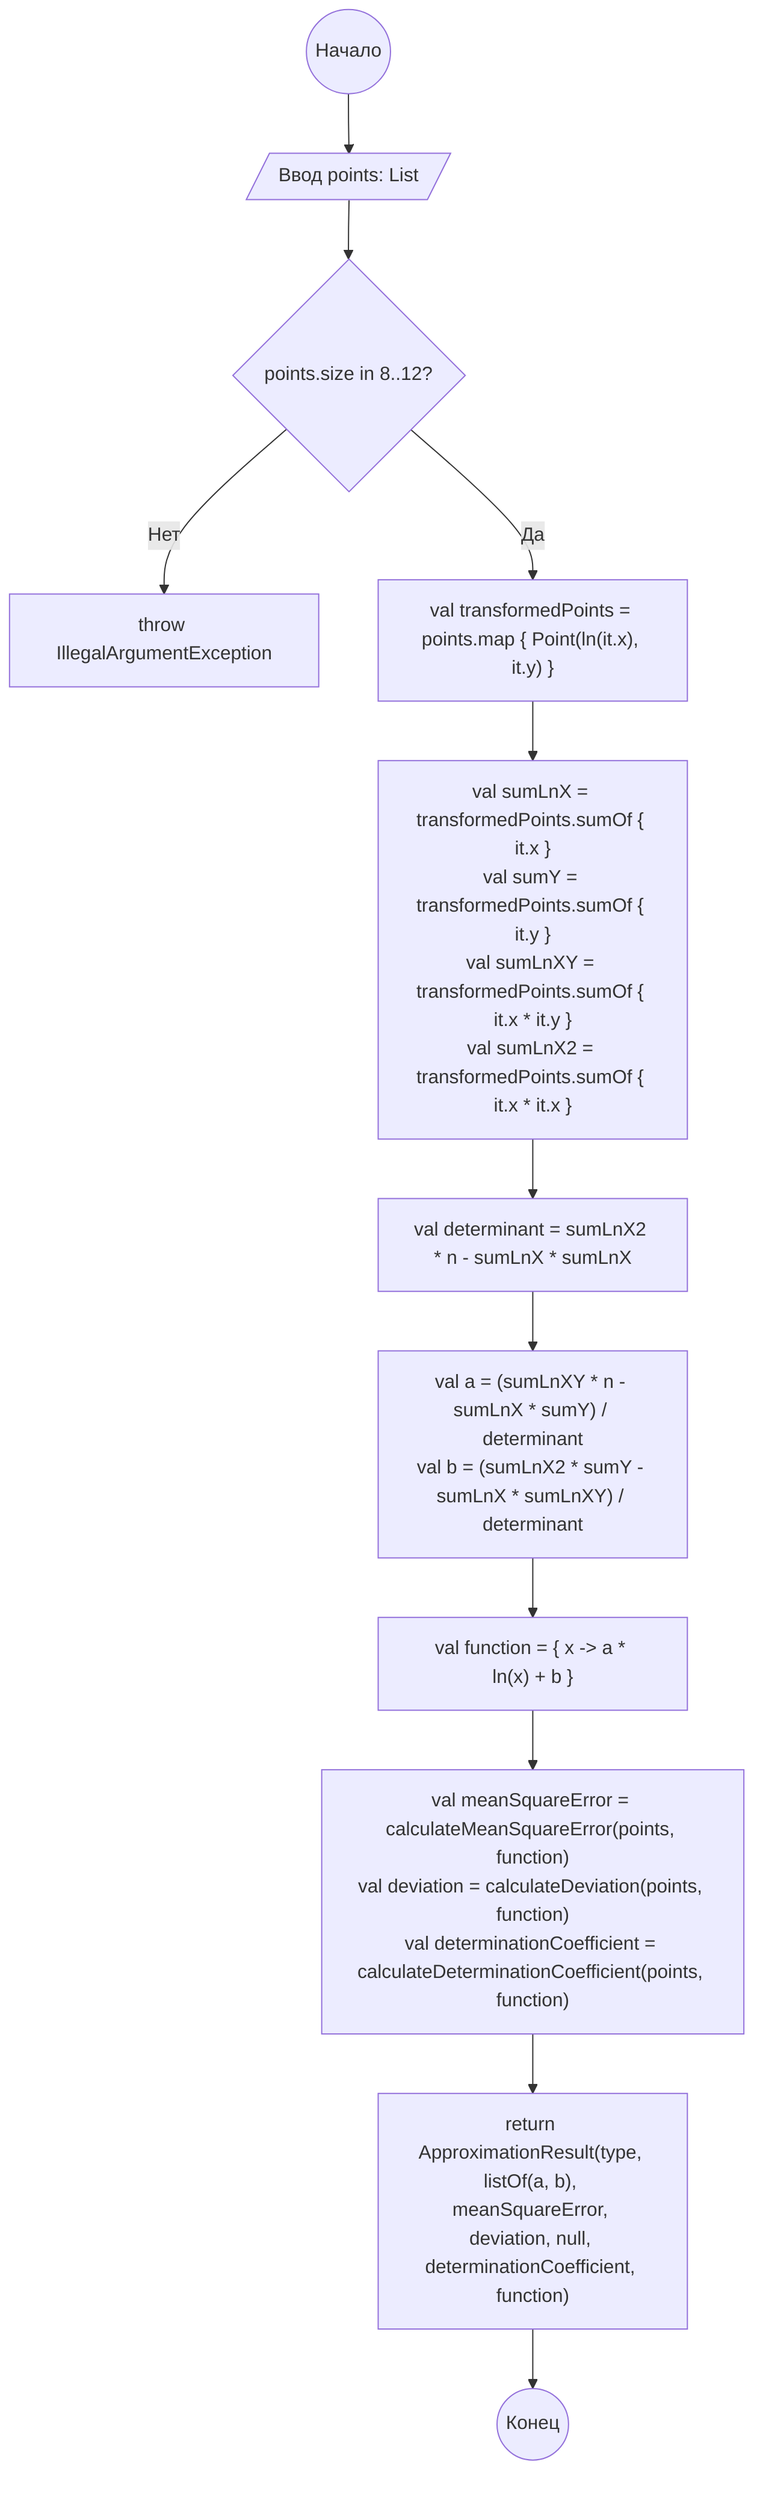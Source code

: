 flowchart TD
    A(("Начало")) --> B[/"Ввод points: List<Point>"/]
    B --> C{"points.size in 8..12?"}
    C -->|"Нет"| D["throw IllegalArgumentException"]
    C -->|"Да"| E["val transformedPoints = points.map { Point(ln(it.x), it.y) }"]
    E --> F["val sumLnX = transformedPoints.sumOf { it.x }\nval sumY = transformedPoints.sumOf { it.y }\nval sumLnXY = transformedPoints.sumOf { it.x * it.y }\nval sumLnX2 = transformedPoints.sumOf { it.x * it.x }"]
    F --> G["val determinant = sumLnX2 * n - sumLnX * sumLnX"]
    G --> H["val a = (sumLnXY * n - sumLnX * sumY) / determinant\nval b = (sumLnX2 * sumY - sumLnX * sumLnXY) / determinant"]
    H --> I["val function = { x -> a * ln(x) + b }"]
    I --> J["val meanSquareError = calculateMeanSquareError(points, function)\nval deviation = calculateDeviation(points, function)\nval determinationCoefficient = calculateDeterminationCoefficient(points, function)"]
    J --> K["return ApproximationResult(type, listOf(a, b), meanSquareError, deviation, null, determinationCoefficient, function)"]
    K --> L(("Конец"))